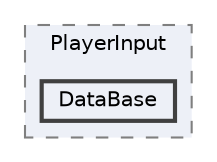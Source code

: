 digraph "001_Common/Manager/PlayerInput/DataBase"
{
 // LATEX_PDF_SIZE
  bgcolor="transparent";
  edge [fontname=Helvetica,fontsize=10,labelfontname=Helvetica,labelfontsize=10];
  node [fontname=Helvetica,fontsize=10,shape=box,height=0.2,width=0.4];
  compound=true
  subgraph clusterdir_5fdbc69d6c815ed892dcec78a3279ae5 {
    graph [ bgcolor="#edf0f7", pencolor="grey50", label="PlayerInput", fontname=Helvetica,fontsize=10 style="filled,dashed", URL="dir_5fdbc69d6c815ed892dcec78a3279ae5.html",tooltip=""]
  dir_093cd4f7a3ef0b1d3edd2c5eaf18235f [label="DataBase", fillcolor="#edf0f7", color="grey25", style="filled,bold", URL="dir_093cd4f7a3ef0b1d3edd2c5eaf18235f.html",tooltip=""];
  }
}
